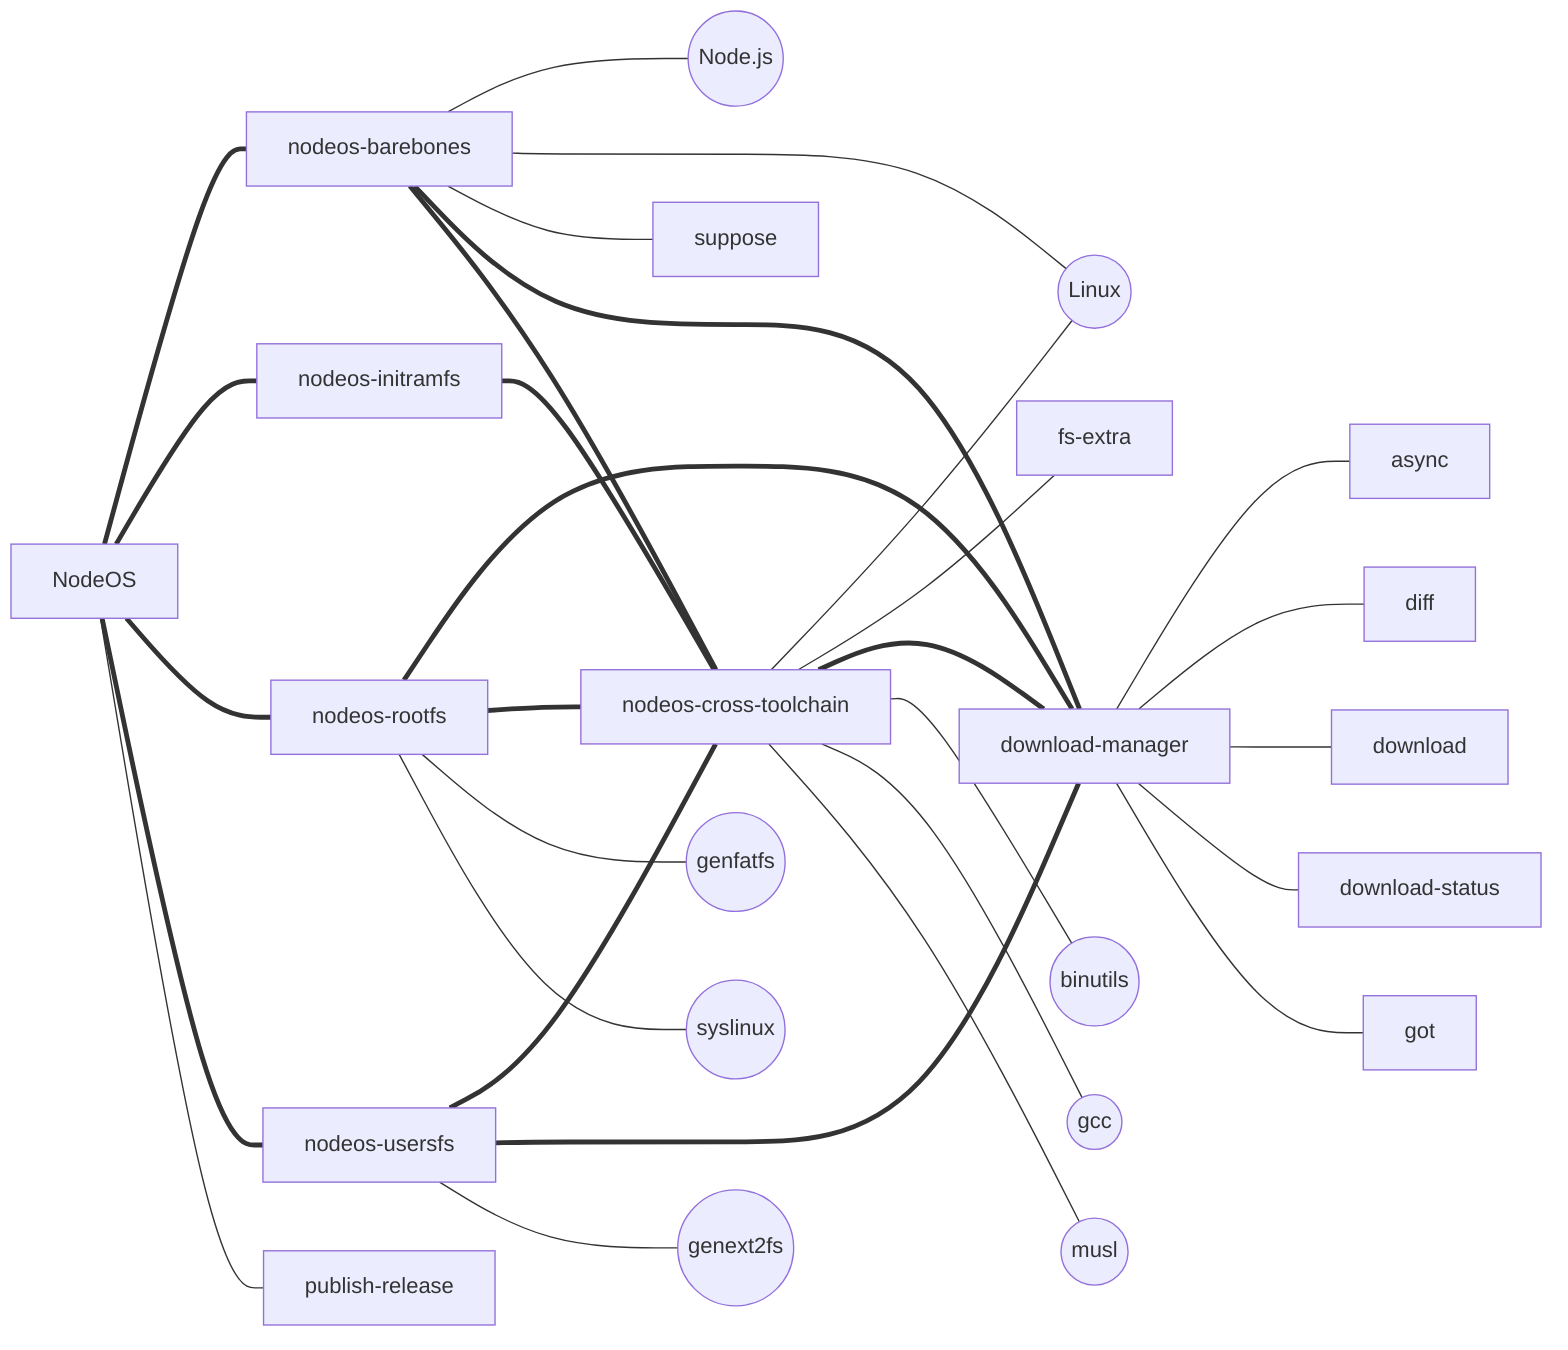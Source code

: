 graph LR
  NodeOS === nodeos-barebones
  NodeOS === nodeos-initramfs
  NodeOS === nodeos-rootfs
  NodeOS === nodeos-usersfs
  NodeOS --- publish-release

  nodeos-barebones --- Node.js((Node.js))
  nodeos-barebones --- Linux
  nodeos-barebones --- suppose
  nodeos-barebones === download-manager
  nodeos-barebones === nodeos-cross-toolchain

  nodeos-initramfs === nodeos-cross-toolchain

  nodeos-rootfs === download-manager
  nodeos-rootfs === nodeos-cross-toolchain
  nodeos-rootfs --- genfatfs((genfatfs))
  nodeos-rootfs --- syslinux((syslinux))

  nodeos-usersfs === nodeos-cross-toolchain
  nodeos-usersfs === download-manager
  nodeos-usersfs --- genext2fs((genext2fs))

  nodeos-cross-toolchain --- Linux
  nodeos-cross-toolchain --- fs-extra
  nodeos-cross-toolchain === download-manager
  nodeos-cross-toolchain --- binutils((binutils))
  nodeos-cross-toolchain --- gcc((gcc))
  nodeos-cross-toolchain --- musl((musl))

  download-manager --- async
  download-manager --- diff
  download-manager --- download
  download-manager --- download-status
  download-manager --- got

  Linux((Linux))